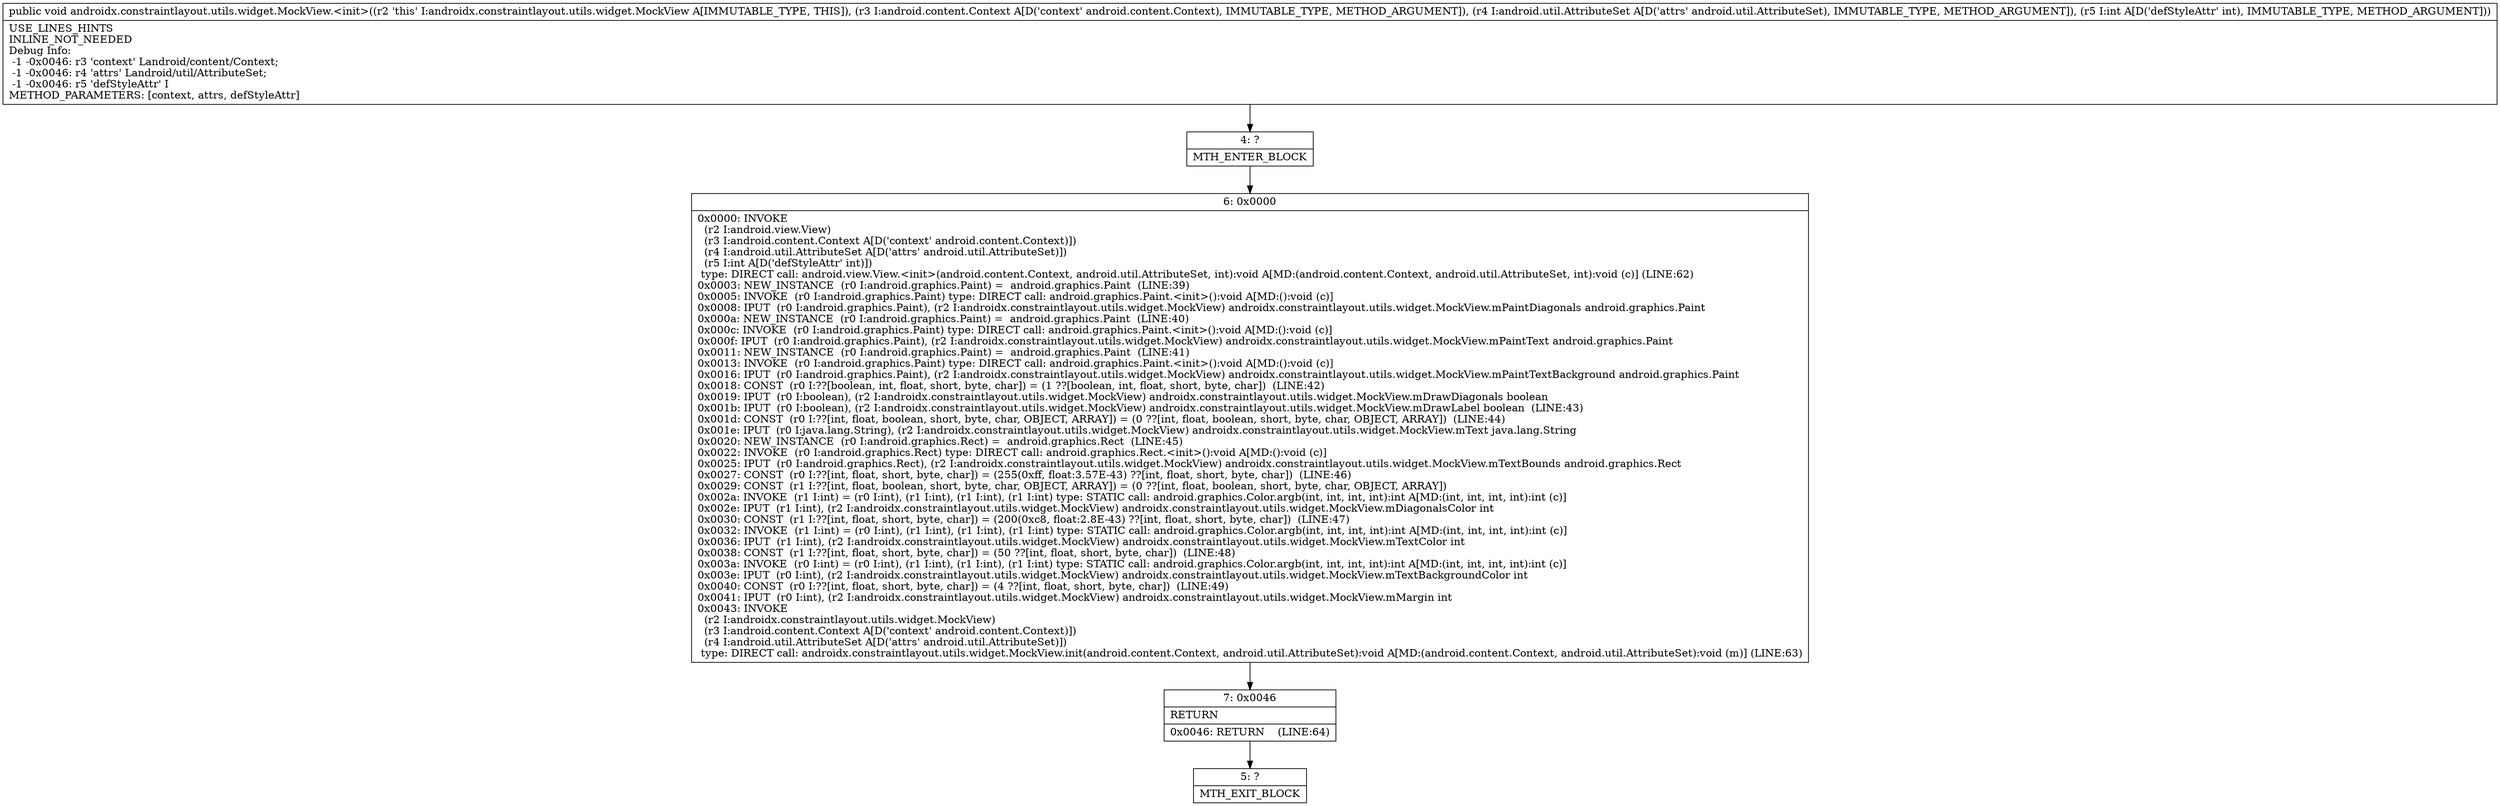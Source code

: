 digraph "CFG forandroidx.constraintlayout.utils.widget.MockView.\<init\>(Landroid\/content\/Context;Landroid\/util\/AttributeSet;I)V" {
Node_4 [shape=record,label="{4\:\ ?|MTH_ENTER_BLOCK\l}"];
Node_6 [shape=record,label="{6\:\ 0x0000|0x0000: INVOKE  \l  (r2 I:android.view.View)\l  (r3 I:android.content.Context A[D('context' android.content.Context)])\l  (r4 I:android.util.AttributeSet A[D('attrs' android.util.AttributeSet)])\l  (r5 I:int A[D('defStyleAttr' int)])\l type: DIRECT call: android.view.View.\<init\>(android.content.Context, android.util.AttributeSet, int):void A[MD:(android.content.Context, android.util.AttributeSet, int):void (c)] (LINE:62)\l0x0003: NEW_INSTANCE  (r0 I:android.graphics.Paint) =  android.graphics.Paint  (LINE:39)\l0x0005: INVOKE  (r0 I:android.graphics.Paint) type: DIRECT call: android.graphics.Paint.\<init\>():void A[MD:():void (c)]\l0x0008: IPUT  (r0 I:android.graphics.Paint), (r2 I:androidx.constraintlayout.utils.widget.MockView) androidx.constraintlayout.utils.widget.MockView.mPaintDiagonals android.graphics.Paint \l0x000a: NEW_INSTANCE  (r0 I:android.graphics.Paint) =  android.graphics.Paint  (LINE:40)\l0x000c: INVOKE  (r0 I:android.graphics.Paint) type: DIRECT call: android.graphics.Paint.\<init\>():void A[MD:():void (c)]\l0x000f: IPUT  (r0 I:android.graphics.Paint), (r2 I:androidx.constraintlayout.utils.widget.MockView) androidx.constraintlayout.utils.widget.MockView.mPaintText android.graphics.Paint \l0x0011: NEW_INSTANCE  (r0 I:android.graphics.Paint) =  android.graphics.Paint  (LINE:41)\l0x0013: INVOKE  (r0 I:android.graphics.Paint) type: DIRECT call: android.graphics.Paint.\<init\>():void A[MD:():void (c)]\l0x0016: IPUT  (r0 I:android.graphics.Paint), (r2 I:androidx.constraintlayout.utils.widget.MockView) androidx.constraintlayout.utils.widget.MockView.mPaintTextBackground android.graphics.Paint \l0x0018: CONST  (r0 I:??[boolean, int, float, short, byte, char]) = (1 ??[boolean, int, float, short, byte, char])  (LINE:42)\l0x0019: IPUT  (r0 I:boolean), (r2 I:androidx.constraintlayout.utils.widget.MockView) androidx.constraintlayout.utils.widget.MockView.mDrawDiagonals boolean \l0x001b: IPUT  (r0 I:boolean), (r2 I:androidx.constraintlayout.utils.widget.MockView) androidx.constraintlayout.utils.widget.MockView.mDrawLabel boolean  (LINE:43)\l0x001d: CONST  (r0 I:??[int, float, boolean, short, byte, char, OBJECT, ARRAY]) = (0 ??[int, float, boolean, short, byte, char, OBJECT, ARRAY])  (LINE:44)\l0x001e: IPUT  (r0 I:java.lang.String), (r2 I:androidx.constraintlayout.utils.widget.MockView) androidx.constraintlayout.utils.widget.MockView.mText java.lang.String \l0x0020: NEW_INSTANCE  (r0 I:android.graphics.Rect) =  android.graphics.Rect  (LINE:45)\l0x0022: INVOKE  (r0 I:android.graphics.Rect) type: DIRECT call: android.graphics.Rect.\<init\>():void A[MD:():void (c)]\l0x0025: IPUT  (r0 I:android.graphics.Rect), (r2 I:androidx.constraintlayout.utils.widget.MockView) androidx.constraintlayout.utils.widget.MockView.mTextBounds android.graphics.Rect \l0x0027: CONST  (r0 I:??[int, float, short, byte, char]) = (255(0xff, float:3.57E\-43) ??[int, float, short, byte, char])  (LINE:46)\l0x0029: CONST  (r1 I:??[int, float, boolean, short, byte, char, OBJECT, ARRAY]) = (0 ??[int, float, boolean, short, byte, char, OBJECT, ARRAY]) \l0x002a: INVOKE  (r1 I:int) = (r0 I:int), (r1 I:int), (r1 I:int), (r1 I:int) type: STATIC call: android.graphics.Color.argb(int, int, int, int):int A[MD:(int, int, int, int):int (c)]\l0x002e: IPUT  (r1 I:int), (r2 I:androidx.constraintlayout.utils.widget.MockView) androidx.constraintlayout.utils.widget.MockView.mDiagonalsColor int \l0x0030: CONST  (r1 I:??[int, float, short, byte, char]) = (200(0xc8, float:2.8E\-43) ??[int, float, short, byte, char])  (LINE:47)\l0x0032: INVOKE  (r1 I:int) = (r0 I:int), (r1 I:int), (r1 I:int), (r1 I:int) type: STATIC call: android.graphics.Color.argb(int, int, int, int):int A[MD:(int, int, int, int):int (c)]\l0x0036: IPUT  (r1 I:int), (r2 I:androidx.constraintlayout.utils.widget.MockView) androidx.constraintlayout.utils.widget.MockView.mTextColor int \l0x0038: CONST  (r1 I:??[int, float, short, byte, char]) = (50 ??[int, float, short, byte, char])  (LINE:48)\l0x003a: INVOKE  (r0 I:int) = (r0 I:int), (r1 I:int), (r1 I:int), (r1 I:int) type: STATIC call: android.graphics.Color.argb(int, int, int, int):int A[MD:(int, int, int, int):int (c)]\l0x003e: IPUT  (r0 I:int), (r2 I:androidx.constraintlayout.utils.widget.MockView) androidx.constraintlayout.utils.widget.MockView.mTextBackgroundColor int \l0x0040: CONST  (r0 I:??[int, float, short, byte, char]) = (4 ??[int, float, short, byte, char])  (LINE:49)\l0x0041: IPUT  (r0 I:int), (r2 I:androidx.constraintlayout.utils.widget.MockView) androidx.constraintlayout.utils.widget.MockView.mMargin int \l0x0043: INVOKE  \l  (r2 I:androidx.constraintlayout.utils.widget.MockView)\l  (r3 I:android.content.Context A[D('context' android.content.Context)])\l  (r4 I:android.util.AttributeSet A[D('attrs' android.util.AttributeSet)])\l type: DIRECT call: androidx.constraintlayout.utils.widget.MockView.init(android.content.Context, android.util.AttributeSet):void A[MD:(android.content.Context, android.util.AttributeSet):void (m)] (LINE:63)\l}"];
Node_7 [shape=record,label="{7\:\ 0x0046|RETURN\l|0x0046: RETURN    (LINE:64)\l}"];
Node_5 [shape=record,label="{5\:\ ?|MTH_EXIT_BLOCK\l}"];
MethodNode[shape=record,label="{public void androidx.constraintlayout.utils.widget.MockView.\<init\>((r2 'this' I:androidx.constraintlayout.utils.widget.MockView A[IMMUTABLE_TYPE, THIS]), (r3 I:android.content.Context A[D('context' android.content.Context), IMMUTABLE_TYPE, METHOD_ARGUMENT]), (r4 I:android.util.AttributeSet A[D('attrs' android.util.AttributeSet), IMMUTABLE_TYPE, METHOD_ARGUMENT]), (r5 I:int A[D('defStyleAttr' int), IMMUTABLE_TYPE, METHOD_ARGUMENT]))  | USE_LINES_HINTS\lINLINE_NOT_NEEDED\lDebug Info:\l  \-1 \-0x0046: r3 'context' Landroid\/content\/Context;\l  \-1 \-0x0046: r4 'attrs' Landroid\/util\/AttributeSet;\l  \-1 \-0x0046: r5 'defStyleAttr' I\lMETHOD_PARAMETERS: [context, attrs, defStyleAttr]\l}"];
MethodNode -> Node_4;Node_4 -> Node_6;
Node_6 -> Node_7;
Node_7 -> Node_5;
}

